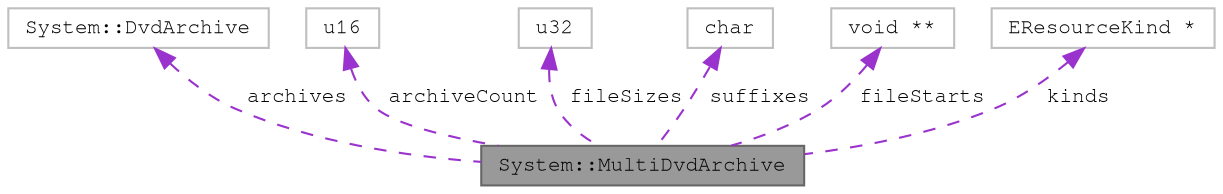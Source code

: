 digraph "System::MultiDvdArchive"
{
 // LATEX_PDF_SIZE
  bgcolor="transparent";
  edge [fontname=FreeMono,fontsize=10,labelfontname=FreeMono,labelfontsize=10];
  node [fontname=FreeMono,fontsize=10,shape=box,height=0.2,width=0.4];
  Node1 [label="System::MultiDvdArchive",height=0.2,width=0.4,color="gray40", fillcolor="grey60", style="filled", fontcolor="black",tooltip=" "];
  Node2 -> Node1 [dir="back",color="darkorchid3",style="dashed",label=" archives" ];
  Node2 [label="System::DvdArchive",height=0.2,width=0.4,color="grey75", fillcolor="white", style="filled",URL="$class_system_1_1_dvd_archive.html",tooltip=" "];
  Node3 -> Node1 [dir="back",color="darkorchid3",style="dashed",label=" archiveCount" ];
  Node3 [label="u16",height=0.2,width=0.4,color="grey75", fillcolor="white", style="filled",URL="$classu16.html",tooltip=" "];
  Node4 -> Node1 [dir="back",color="darkorchid3",style="dashed",label=" fileSizes" ];
  Node4 [label="u32",height=0.2,width=0.4,color="grey75", fillcolor="white", style="filled",tooltip=" "];
  Node5 -> Node1 [dir="back",color="darkorchid3",style="dashed",label=" suffixes" ];
  Node5 [label="char",height=0.2,width=0.4,color="grey75", fillcolor="white", style="filled",tooltip=" "];
  Node6 -> Node1 [dir="back",color="darkorchid3",style="dashed",label=" fileStarts" ];
  Node6 [label="void **",height=0.2,width=0.4,color="grey75", fillcolor="white", style="filled",tooltip=" "];
  Node7 -> Node1 [dir="back",color="darkorchid3",style="dashed",label=" kinds" ];
  Node7 [label="EResourceKind *",height=0.2,width=0.4,color="grey75", fillcolor="white", style="filled",tooltip=" "];
}
